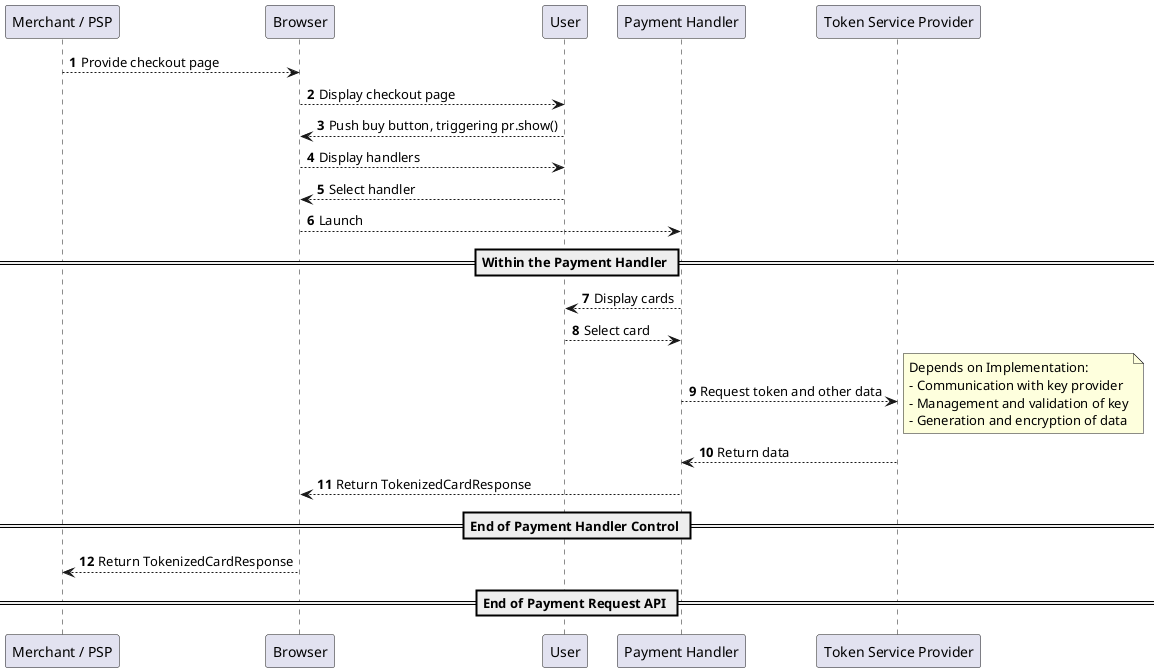 @startuml
autonumber
Participant "Merchant / PSP"  as merchant
Participant "Browser"  as browser
Participant "User"  as user
Participant "Payment Handler" as handler
Participant "Token Service Provider" as tsp

merchant --> browser : Provide checkout page
browser --> user : Display checkout page
user --> browser : Push buy button, triggering pr.show()
browser --> user : Display handlers
user --> browser: Select handler
browser --> handler: Launch

== Within the Payment Handler ==
handler --> user : Display cards
user --> handler : Select card
handler --> tsp : Request token and other data
note right
Depends on Implementation:
- Communication with key provider
- Management and validation of key
- Generation and encryption of data
end note
tsp --> handler : Return data 
handler --> browser : Return TokenizedCardResponse
== End of Payment Handler Control ==
browser --> merchant : Return TokenizedCardResponse
== End of Payment Request API ==

@enduml
